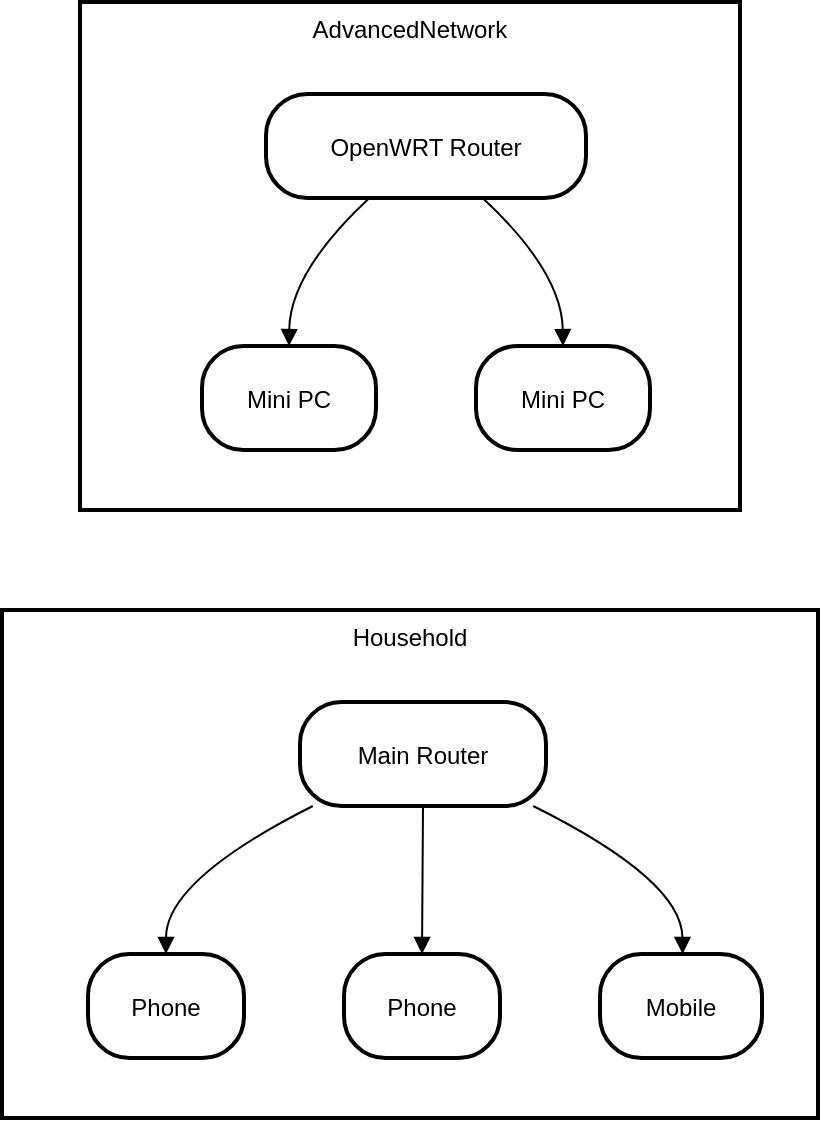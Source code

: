 <mxfile version="24.8.6">
  <diagram name="Page-1" id="kM-mhGCAYe3ciCtcGrLU">
    <mxGraphModel>
      <root>
        <mxCell id="0" />
        <mxCell id="1" parent="0" />
        <mxCell id="2" value="AdvancedNetwork" style="whiteSpace=wrap;strokeWidth=2;verticalAlign=top;" vertex="1" parent="1">
          <mxGeometry x="47" y="8" width="330" height="254" as="geometry" />
        </mxCell>
        <mxCell id="3" value="OpenWRT Router" style="rounded=1;arcSize=40;strokeWidth=2" vertex="1" parent="2">
          <mxGeometry x="93" y="46" width="160" height="52" as="geometry" />
        </mxCell>
        <mxCell id="4" value="Mini PC" style="rounded=1;arcSize=40;strokeWidth=2" vertex="1" parent="2">
          <mxGeometry x="61" y="172" width="87" height="52" as="geometry" />
        </mxCell>
        <mxCell id="5" value="Mini PC" style="rounded=1;arcSize=40;strokeWidth=2" vertex="1" parent="2">
          <mxGeometry x="198" y="172" width="87" height="52" as="geometry" />
        </mxCell>
        <mxCell id="6" value="" style="curved=1;startArrow=none;endArrow=block;exitX=0.33;exitY=0.98;entryX=0.5;entryY=0;" edge="1" parent="2" source="3" target="4">
          <mxGeometry relative="1" as="geometry">
            <Array as="points">
              <mxPoint x="105" y="135" />
            </Array>
          </mxGeometry>
        </mxCell>
        <mxCell id="7" value="" style="curved=1;startArrow=none;endArrow=block;exitX=0.67;exitY=0.98;entryX=0.5;entryY=0;" edge="1" parent="2" source="3" target="5">
          <mxGeometry relative="1" as="geometry">
            <Array as="points">
              <mxPoint x="241" y="135" />
            </Array>
          </mxGeometry>
        </mxCell>
        <mxCell id="8" value="Household" style="whiteSpace=wrap;strokeWidth=2;verticalAlign=top;" vertex="1" parent="1">
          <mxGeometry x="8" y="312" width="408" height="254" as="geometry" />
        </mxCell>
        <mxCell id="9" value="Main Router" style="rounded=1;arcSize=40;strokeWidth=2" vertex="1" parent="8">
          <mxGeometry x="149" y="46" width="123" height="52" as="geometry" />
        </mxCell>
        <mxCell id="10" value="Phone" style="rounded=1;arcSize=40;strokeWidth=2" vertex="1" parent="8">
          <mxGeometry x="43" y="172" width="78" height="52" as="geometry" />
        </mxCell>
        <mxCell id="11" value="Phone" style="rounded=1;arcSize=40;strokeWidth=2" vertex="1" parent="8">
          <mxGeometry x="171" y="172" width="78" height="52" as="geometry" />
        </mxCell>
        <mxCell id="12" value="Mobile" style="rounded=1;arcSize=40;strokeWidth=2" vertex="1" parent="8">
          <mxGeometry x="299" y="172" width="81" height="52" as="geometry" />
        </mxCell>
        <mxCell id="13" value="" style="curved=1;startArrow=none;endArrow=block;exitX=0.07;exitY=0.98;entryX=0.5;entryY=0;" edge="1" parent="8" source="9" target="10">
          <mxGeometry relative="1" as="geometry">
            <Array as="points">
              <mxPoint x="82" y="135" />
            </Array>
          </mxGeometry>
        </mxCell>
        <mxCell id="14" value="" style="curved=1;startArrow=none;endArrow=block;exitX=0.5;exitY=0.98;entryX=0.5;entryY=0;" edge="1" parent="8" source="9" target="11">
          <mxGeometry relative="1" as="geometry">
            <Array as="points" />
          </mxGeometry>
        </mxCell>
        <mxCell id="15" value="" style="curved=1;startArrow=none;endArrow=block;exitX=0.93;exitY=0.98;entryX=0.51;entryY=0;" edge="1" parent="8" source="9" target="12">
          <mxGeometry relative="1" as="geometry">
            <Array as="points">
              <mxPoint x="340" y="135" />
            </Array>
          </mxGeometry>
        </mxCell>
      </root>
    </mxGraphModel>
  </diagram>
</mxfile>
